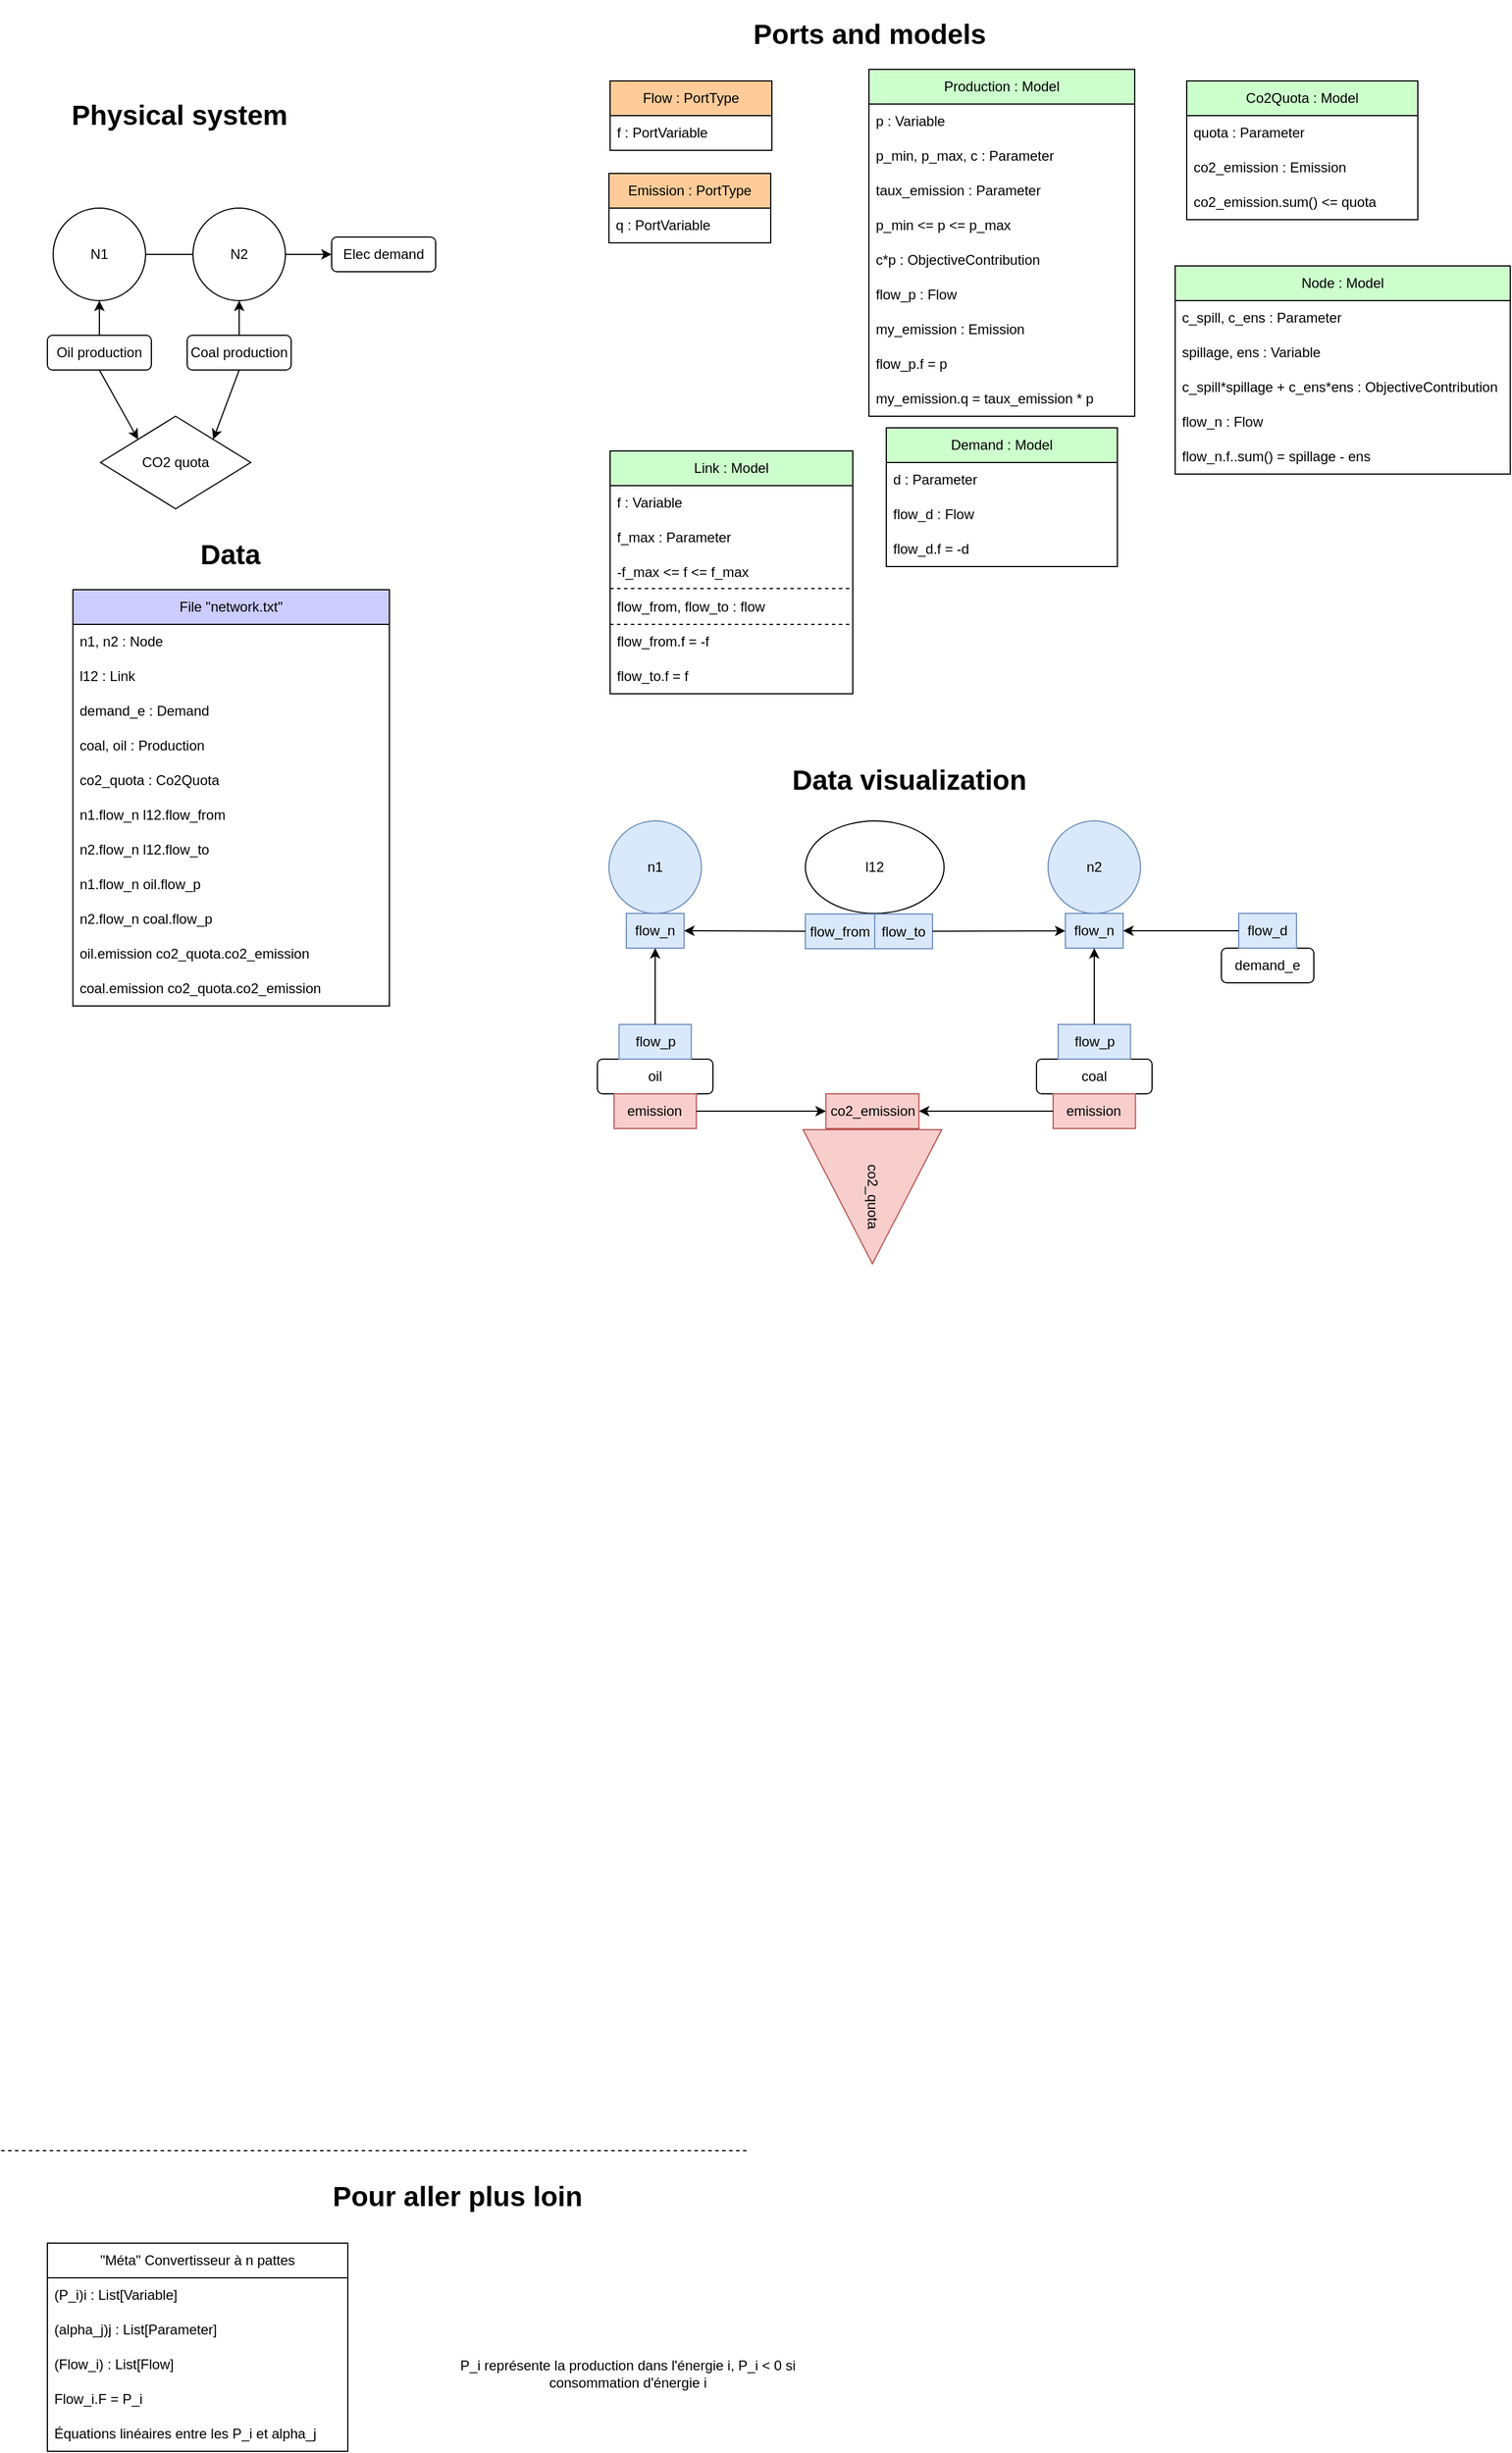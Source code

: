 <mxfile>
    <diagram id="C5RBs43oDa-KdzZeNtuy" name="Page-1">
        <mxGraphModel dx="1717" dy="2016" grid="1" gridSize="10" guides="1" tooltips="1" connect="1" arrows="1" fold="1" page="1" pageScale="1" pageWidth="827" pageHeight="1169" math="0" shadow="0">
            <root>
                <mxCell id="WIyWlLk6GJQsqaUBKTNV-0"/>
                <mxCell id="WIyWlLk6GJQsqaUBKTNV-1" parent="WIyWlLk6GJQsqaUBKTNV-0"/>
                <mxCell id="hW5n2ouBTmK9XzmkuQqM-82" value="" style="endArrow=none;dashed=1;html=1;rounded=0;" parent="WIyWlLk6GJQsqaUBKTNV-1" edge="1">
                    <mxGeometry width="50" height="50" relative="1" as="geometry">
                        <mxPoint x="54" y="1410" as="sourcePoint"/>
                        <mxPoint x="699" y="1410" as="targetPoint"/>
                    </mxGeometry>
                </mxCell>
                <mxCell id="hW5n2ouBTmK9XzmkuQqM-84" value="&quot;Méta&quot; Convertisseur à n pattes" style="swimlane;fontStyle=0;childLayout=stackLayout;horizontal=1;startSize=30;horizontalStack=0;resizeParent=1;resizeParentMax=0;resizeLast=0;collapsible=1;marginBottom=0;whiteSpace=wrap;html=1;" parent="WIyWlLk6GJQsqaUBKTNV-1" vertex="1">
                    <mxGeometry x="94" y="1490" width="260" height="180" as="geometry"/>
                </mxCell>
                <mxCell id="hW5n2ouBTmK9XzmkuQqM-85" value="(P_i)i : List[Variable]" style="text;strokeColor=none;fillColor=none;align=left;verticalAlign=middle;spacingLeft=4;spacingRight=4;overflow=hidden;points=[[0,0.5],[1,0.5]];portConstraint=eastwest;rotatable=0;whiteSpace=wrap;html=1;" parent="hW5n2ouBTmK9XzmkuQqM-84" vertex="1">
                    <mxGeometry y="30" width="260" height="30" as="geometry"/>
                </mxCell>
                <mxCell id="hW5n2ouBTmK9XzmkuQqM-86" value="(alpha_j)j : List[Parameter]" style="text;strokeColor=none;fillColor=none;align=left;verticalAlign=middle;spacingLeft=4;spacingRight=4;overflow=hidden;points=[[0,0.5],[1,0.5]];portConstraint=eastwest;rotatable=0;whiteSpace=wrap;html=1;" parent="hW5n2ouBTmK9XzmkuQqM-84" vertex="1">
                    <mxGeometry y="60" width="260" height="30" as="geometry"/>
                </mxCell>
                <mxCell id="hW5n2ouBTmK9XzmkuQqM-88" value="(Flow_i) : List[Flow]" style="text;strokeColor=none;fillColor=none;align=left;verticalAlign=middle;spacingLeft=4;spacingRight=4;overflow=hidden;points=[[0,0.5],[1,0.5]];portConstraint=eastwest;rotatable=0;whiteSpace=wrap;html=1;" parent="hW5n2ouBTmK9XzmkuQqM-84" vertex="1">
                    <mxGeometry y="90" width="260" height="30" as="geometry"/>
                </mxCell>
                <mxCell id="hW5n2ouBTmK9XzmkuQqM-91" value="Flow_i.F = P_i" style="text;strokeColor=none;fillColor=none;align=left;verticalAlign=middle;spacingLeft=4;spacingRight=4;overflow=hidden;points=[[0,0.5],[1,0.5]];portConstraint=eastwest;rotatable=0;whiteSpace=wrap;html=1;" parent="hW5n2ouBTmK9XzmkuQqM-84" vertex="1">
                    <mxGeometry y="120" width="260" height="30" as="geometry"/>
                </mxCell>
                <mxCell id="hW5n2ouBTmK9XzmkuQqM-92" value="Équations linéaires entre les P_i et alpha_j" style="text;strokeColor=none;fillColor=none;align=left;verticalAlign=middle;spacingLeft=4;spacingRight=4;overflow=hidden;points=[[0,0.5],[1,0.5]];portConstraint=eastwest;rotatable=0;whiteSpace=wrap;html=1;" parent="hW5n2ouBTmK9XzmkuQqM-84" vertex="1">
                    <mxGeometry y="150" width="260" height="30" as="geometry"/>
                </mxCell>
                <mxCell id="hW5n2ouBTmK9XzmkuQqM-93" value="P_i représente la production dans l'énergie i, P_i &amp;lt; 0 si consommation d'énergie i" style="text;html=1;strokeColor=none;fillColor=none;align=center;verticalAlign=middle;whiteSpace=wrap;rounded=0;" parent="WIyWlLk6GJQsqaUBKTNV-1" vertex="1">
                    <mxGeometry x="419" y="1565" width="355" height="75" as="geometry"/>
                </mxCell>
                <mxCell id="hW5n2ouBTmK9XzmkuQqM-100" value="&lt;h1&gt;Pour aller plus loin&lt;br&gt;&lt;/h1&gt;" style="text;html=1;strokeColor=none;fillColor=none;spacing=5;spacingTop=-20;whiteSpace=wrap;overflow=hidden;rounded=0;align=center;" parent="WIyWlLk6GJQsqaUBKTNV-1" vertex="1">
                    <mxGeometry x="324" y="1430" width="250" height="40" as="geometry"/>
                </mxCell>
                <mxCell id="11" value="&lt;font style=&quot;&quot;&gt;&lt;b style=&quot;&quot;&gt;&lt;font style=&quot;font-size: 24px;&quot;&gt;Data visualization&lt;/font&gt;&lt;br&gt;&lt;/b&gt;&lt;/font&gt;" style="text;html=1;strokeColor=none;fillColor=none;align=center;verticalAlign=middle;whiteSpace=wrap;rounded=0;" parent="WIyWlLk6GJQsqaUBKTNV-1" vertex="1">
                    <mxGeometry x="680" y="200" width="320" height="50" as="geometry"/>
                </mxCell>
                <mxCell id="57" value="N1" style="ellipse;whiteSpace=wrap;html=1;aspect=fixed;" parent="WIyWlLk6GJQsqaUBKTNV-1" vertex="1">
                    <mxGeometry x="99" y="-270" width="80" height="80" as="geometry"/>
                </mxCell>
                <mxCell id="58" value="" style="endArrow=none;html=1;exitX=1;exitY=0.5;exitDx=0;exitDy=0;entryX=0;entryY=0.5;entryDx=0;entryDy=0;" parent="WIyWlLk6GJQsqaUBKTNV-1" source="57" target="hW5n2ouBTmK9XzmkuQqM-59" edge="1">
                    <mxGeometry width="50" height="50" relative="1" as="geometry">
                        <mxPoint x="520" y="-290" as="sourcePoint"/>
                        <mxPoint x="570" y="-340" as="targetPoint"/>
                    </mxGeometry>
                </mxCell>
                <mxCell id="62" style="edgeStyle=none;html=1;entryX=0.5;entryY=1;entryDx=0;entryDy=0;" parent="WIyWlLk6GJQsqaUBKTNV-1" source="59" target="57" edge="1">
                    <mxGeometry relative="1" as="geometry"/>
                </mxCell>
                <mxCell id="65" style="edgeStyle=none;html=1;exitX=0.5;exitY=1;exitDx=0;exitDy=0;entryX=0;entryY=0;entryDx=0;entryDy=0;" parent="WIyWlLk6GJQsqaUBKTNV-1" source="59" target="64" edge="1">
                    <mxGeometry relative="1" as="geometry"/>
                </mxCell>
                <mxCell id="59" value="Oil production" style="rounded=1;whiteSpace=wrap;html=1;" parent="WIyWlLk6GJQsqaUBKTNV-1" vertex="1">
                    <mxGeometry x="94" y="-160" width="90" height="30" as="geometry"/>
                </mxCell>
                <mxCell id="64" value="CO2 quota" style="rhombus;whiteSpace=wrap;html=1;" parent="WIyWlLk6GJQsqaUBKTNV-1" vertex="1">
                    <mxGeometry x="140" y="-90" width="130" height="80" as="geometry"/>
                </mxCell>
                <mxCell id="66" style="edgeStyle=none;html=1;exitX=0.5;exitY=1;exitDx=0;exitDy=0;entryX=1;entryY=0;entryDx=0;entryDy=0;" parent="WIyWlLk6GJQsqaUBKTNV-1" source="hW5n2ouBTmK9XzmkuQqM-65" target="64" edge="1">
                    <mxGeometry relative="1" as="geometry"/>
                </mxCell>
                <mxCell id="hW5n2ouBTmK9XzmkuQqM-81" value="&lt;h1&gt;Physical system&lt;br&gt;&lt;/h1&gt;" style="text;html=1;strokeColor=none;fillColor=none;spacing=5;spacingTop=-20;whiteSpace=wrap;overflow=hidden;rounded=0;" parent="WIyWlLk6GJQsqaUBKTNV-1" vertex="1">
                    <mxGeometry x="110" y="-370" width="250" height="40" as="geometry"/>
                </mxCell>
                <mxCell id="50" value="" style="group" parent="WIyWlLk6GJQsqaUBKTNV-1" vertex="1" connectable="0">
                    <mxGeometry x="220" y="-320" width="220" height="180" as="geometry"/>
                </mxCell>
                <mxCell id="hW5n2ouBTmK9XzmkuQqM-59" value="N2" style="ellipse;whiteSpace=wrap;html=1;aspect=fixed;" parent="50" vertex="1">
                    <mxGeometry y="50" width="80" height="80" as="geometry"/>
                </mxCell>
                <mxCell id="hW5n2ouBTmK9XzmkuQqM-62" value="" style="endArrow=classic;html=1;rounded=0;exitX=1;exitY=0.5;exitDx=0;exitDy=0;entryX=0;entryY=0.5;entryDx=0;entryDy=0;" parent="50" source="hW5n2ouBTmK9XzmkuQqM-59" target="hW5n2ouBTmK9XzmkuQqM-66" edge="1">
                    <mxGeometry width="50" height="50" relative="1" as="geometry">
                        <mxPoint x="177" y="32" as="sourcePoint"/>
                        <mxPoint x="120" y="20" as="targetPoint"/>
                    </mxGeometry>
                </mxCell>
                <mxCell id="63" style="edgeStyle=none;html=1;entryX=0.5;entryY=1;entryDx=0;entryDy=0;" parent="50" source="hW5n2ouBTmK9XzmkuQqM-65" target="hW5n2ouBTmK9XzmkuQqM-59" edge="1">
                    <mxGeometry relative="1" as="geometry"/>
                </mxCell>
                <mxCell id="hW5n2ouBTmK9XzmkuQqM-65" value="Coal production" style="rounded=1;whiteSpace=wrap;html=1;" parent="50" vertex="1">
                    <mxGeometry x="-5" y="160" width="90" height="30" as="geometry"/>
                </mxCell>
                <mxCell id="hW5n2ouBTmK9XzmkuQqM-66" value="Elec demand" style="rounded=1;whiteSpace=wrap;html=1;" parent="50" vertex="1">
                    <mxGeometry x="120" y="75" width="90" height="30" as="geometry"/>
                </mxCell>
                <mxCell id="119" value="" style="group" parent="WIyWlLk6GJQsqaUBKTNV-1" vertex="1" connectable="0">
                    <mxGeometry x="570" y="260" width="620" height="385" as="geometry"/>
                </mxCell>
                <mxCell id="94" value="" style="group" parent="119" vertex="1" connectable="0">
                    <mxGeometry x="10" width="80" height="110" as="geometry"/>
                </mxCell>
                <mxCell id="92" value="n1" style="ellipse;whiteSpace=wrap;html=1;aspect=fixed;fillColor=#dae8fc;strokeColor=#6c8ebf;container=0;" parent="94" vertex="1">
                    <mxGeometry width="80" height="80" as="geometry"/>
                </mxCell>
                <mxCell id="93" value="flow_n" style="rounded=0;whiteSpace=wrap;html=1;fillColor=#dae8fc;strokeColor=#6c8ebf;container=0;" parent="94" vertex="1">
                    <mxGeometry x="15" y="80" width="50" height="30" as="geometry"/>
                </mxCell>
                <mxCell id="9" value="n2" style="ellipse;whiteSpace=wrap;html=1;aspect=fixed;fillColor=#dae8fc;strokeColor=#6c8ebf;container=0;" parent="119" vertex="1">
                    <mxGeometry x="390" width="80" height="80" as="geometry"/>
                </mxCell>
                <mxCell id="10" value="flow_n" style="rounded=0;whiteSpace=wrap;html=1;fillColor=#dae8fc;strokeColor=#6c8ebf;container=0;" parent="119" vertex="1">
                    <mxGeometry x="405" y="80" width="50" height="30" as="geometry"/>
                </mxCell>
                <mxCell id="99" value="" style="group" parent="119" vertex="1" connectable="0">
                    <mxGeometry x="540" y="80" width="80" height="60" as="geometry"/>
                </mxCell>
                <mxCell id="35" value="demand_e" style="rounded=1;whiteSpace=wrap;html=1;container=0;" parent="99" vertex="1">
                    <mxGeometry y="30" width="80" height="30" as="geometry"/>
                </mxCell>
                <mxCell id="36" value="flow_d" style="rounded=0;whiteSpace=wrap;html=1;fillColor=#dae8fc;strokeColor=#6c8ebf;container=0;" parent="99" vertex="1">
                    <mxGeometry x="15" width="50" height="30" as="geometry"/>
                </mxCell>
                <mxCell id="103" value="" style="group" parent="119" vertex="1" connectable="0">
                    <mxGeometry x="180" width="120" height="110.5" as="geometry"/>
                </mxCell>
                <mxCell id="104" value="l12" style="ellipse;whiteSpace=wrap;html=1;container=0;" parent="103" vertex="1">
                    <mxGeometry width="120" height="80" as="geometry"/>
                </mxCell>
                <mxCell id="105" value="" style="group;fillColor=#f8cecc;strokeColor=#b85450;container=0;" parent="103" vertex="1" connectable="0">
                    <mxGeometry x="10" y="80.5" width="100" height="30" as="geometry"/>
                </mxCell>
                <mxCell id="106" value="flow_from" style="rounded=0;whiteSpace=wrap;html=1;fillColor=#dae8fc;strokeColor=#6c8ebf;container=0;" parent="103" vertex="1">
                    <mxGeometry y="80.5" width="60" height="30" as="geometry"/>
                </mxCell>
                <mxCell id="107" value="flow_to" style="rounded=0;whiteSpace=wrap;html=1;fillColor=#dae8fc;strokeColor=#6c8ebf;container=0;" parent="103" vertex="1">
                    <mxGeometry x="60" y="80.5" width="50" height="30" as="geometry"/>
                </mxCell>
                <mxCell id="112" value="" style="group" parent="119" vertex="1" connectable="0">
                    <mxGeometry x="380" y="176" width="100" height="90" as="geometry"/>
                </mxCell>
                <mxCell id="96" value="" style="group" parent="112" vertex="1" connectable="0">
                    <mxGeometry width="100" height="60" as="geometry"/>
                </mxCell>
                <mxCell id="97" value="coal" style="rounded=1;whiteSpace=wrap;html=1;container=0;" parent="96" vertex="1">
                    <mxGeometry y="30" width="100" height="30" as="geometry"/>
                </mxCell>
                <mxCell id="98" value="flow_p" style="rounded=0;whiteSpace=wrap;html=1;fillColor=#dae8fc;strokeColor=#6c8ebf;container=0;" parent="96" vertex="1">
                    <mxGeometry x="18.75" width="62.5" height="30" as="geometry"/>
                </mxCell>
                <mxCell id="115" value="emission" style="rounded=0;whiteSpace=wrap;html=1;fillColor=#f8cecc;strokeColor=#b85450;container=0;" parent="112" vertex="1">
                    <mxGeometry x="14.38" y="60" width="71.25" height="30" as="geometry"/>
                </mxCell>
                <mxCell id="113" value="" style="group" parent="119" vertex="1" connectable="0">
                    <mxGeometry y="176" width="100" height="90" as="geometry"/>
                </mxCell>
                <mxCell id="95" value="" style="group" parent="113" vertex="1" connectable="0">
                    <mxGeometry width="100" height="60" as="geometry"/>
                </mxCell>
                <mxCell id="30" value="oil" style="rounded=1;whiteSpace=wrap;html=1;container=0;" parent="95" vertex="1">
                    <mxGeometry y="30" width="100" height="30" as="geometry"/>
                </mxCell>
                <mxCell id="31" value="flow_p" style="rounded=0;whiteSpace=wrap;html=1;fillColor=#dae8fc;strokeColor=#6c8ebf;container=0;" parent="95" vertex="1">
                    <mxGeometry x="18.75" width="62.5" height="30" as="geometry"/>
                </mxCell>
                <mxCell id="110" value="emission" style="rounded=0;whiteSpace=wrap;html=1;fillColor=#f8cecc;strokeColor=#b85450;container=0;" parent="113" vertex="1">
                    <mxGeometry x="14.38" y="60" width="71.25" height="30" as="geometry"/>
                </mxCell>
                <mxCell id="116" value="" style="group" parent="119" vertex="1" connectable="0">
                    <mxGeometry x="180" y="230" width="131" height="155" as="geometry"/>
                </mxCell>
                <mxCell id="114" value="co2_quota" style="triangle;whiteSpace=wrap;html=1;rotation=90;fillColor=#f8cecc;strokeColor=#b85450;" parent="116" vertex="1">
                    <mxGeometry y="35" width="116" height="120" as="geometry"/>
                </mxCell>
                <mxCell id="111" value="co2_emission" style="rounded=0;whiteSpace=wrap;html=1;fillColor=#f8cecc;strokeColor=#b85450;container=0;" parent="116" vertex="1">
                    <mxGeometry x="17.722" y="6" width="80.556" height="30" as="geometry"/>
                </mxCell>
                <mxCell id="188" style="edgeStyle=none;html=1;entryX=1;entryY=0.5;entryDx=0;entryDy=0;" parent="119" source="106" target="93" edge="1">
                    <mxGeometry relative="1" as="geometry"/>
                </mxCell>
                <mxCell id="190" style="edgeStyle=none;html=1;entryX=0.5;entryY=1;entryDx=0;entryDy=0;" parent="119" source="31" target="93" edge="1">
                    <mxGeometry relative="1" as="geometry"/>
                </mxCell>
                <mxCell id="192" style="edgeStyle=none;html=1;exitX=1;exitY=0.5;exitDx=0;exitDy=0;entryX=0;entryY=0.5;entryDx=0;entryDy=0;" parent="119" source="110" target="111" edge="1">
                    <mxGeometry relative="1" as="geometry">
                        <mxPoint x="140" y="280" as="targetPoint"/>
                    </mxGeometry>
                </mxCell>
                <mxCell id="193" style="edgeStyle=none;html=1;entryX=1;entryY=0.5;entryDx=0;entryDy=0;" parent="119" source="115" target="111" edge="1">
                    <mxGeometry relative="1" as="geometry"/>
                </mxCell>
                <mxCell id="195" style="edgeStyle=none;html=1;entryX=1;entryY=0.5;entryDx=0;entryDy=0;" parent="119" source="36" target="10" edge="1">
                    <mxGeometry relative="1" as="geometry"/>
                </mxCell>
                <mxCell id="196" value="" style="edgeStyle=none;html=1;" parent="119" source="98" target="10" edge="1">
                    <mxGeometry relative="1" as="geometry"/>
                </mxCell>
                <mxCell id="197" value="" style="edgeStyle=none;html=1;" parent="119" source="107" target="10" edge="1">
                    <mxGeometry relative="1" as="geometry"/>
                </mxCell>
                <mxCell id="hW5n2ouBTmK9XzmkuQqM-79" value="&lt;h1&gt;Ports and models&lt;br&gt;&lt;/h1&gt;" style="text;html=1;strokeColor=none;fillColor=none;spacing=5;spacingTop=-20;whiteSpace=wrap;overflow=hidden;rounded=0;" parent="WIyWlLk6GJQsqaUBKTNV-1" vertex="1">
                    <mxGeometry x="700" y="-440" width="250" height="40" as="geometry"/>
                </mxCell>
                <mxCell id="133" value="" style="group" parent="WIyWlLk6GJQsqaUBKTNV-1" vertex="1" connectable="0">
                    <mxGeometry x="581" y="-380" width="699" height="540" as="geometry"/>
                </mxCell>
                <mxCell id="145" value="Flow : PortType" style="swimlane;fontStyle=0;childLayout=stackLayout;horizontal=1;startSize=30;horizontalStack=0;resizeParent=1;resizeParentMax=0;resizeLast=0;collapsible=1;marginBottom=0;whiteSpace=wrap;html=1;fillColor=#FFCC99;" parent="133" vertex="1">
                    <mxGeometry width="140" height="60" as="geometry"/>
                </mxCell>
                <mxCell id="146" value="f : PortVariable" style="text;strokeColor=none;fillColor=none;align=left;verticalAlign=middle;spacingLeft=4;spacingRight=4;overflow=hidden;points=[[0,0.5],[1,0.5]];portConstraint=eastwest;rotatable=0;whiteSpace=wrap;html=1;" parent="145" vertex="1">
                    <mxGeometry y="30" width="140" height="30" as="geometry"/>
                </mxCell>
                <mxCell id="172" value="Emission : PortType" style="swimlane;fontStyle=0;childLayout=stackLayout;horizontal=1;startSize=30;horizontalStack=0;resizeParent=1;resizeParentMax=0;resizeLast=0;collapsible=1;marginBottom=0;whiteSpace=wrap;html=1;fillColor=#FFCC99;" parent="133" vertex="1">
                    <mxGeometry x="-1" y="80" width="140" height="60" as="geometry"/>
                </mxCell>
                <mxCell id="173" value="q : PortVariable" style="text;strokeColor=none;fillColor=none;align=left;verticalAlign=middle;spacingLeft=4;spacingRight=4;overflow=hidden;points=[[0,0.5],[1,0.5]];portConstraint=eastwest;rotatable=0;whiteSpace=wrap;html=1;" parent="172" vertex="1">
                    <mxGeometry y="30" width="140" height="30" as="geometry"/>
                </mxCell>
                <mxCell id="174" value="Link : Model" style="swimlane;fontStyle=0;childLayout=stackLayout;horizontal=1;startSize=30;horizontalStack=0;resizeParent=1;resizeParentMax=0;resizeLast=0;collapsible=1;marginBottom=0;whiteSpace=wrap;html=1;fillColor=#CCFFCC;" parent="133" vertex="1">
                    <mxGeometry y="320" width="210" height="210" as="geometry"/>
                </mxCell>
                <mxCell id="175" value="f : Variable" style="text;strokeColor=none;fillColor=none;align=left;verticalAlign=middle;spacingLeft=4;spacingRight=4;overflow=hidden;points=[[0,0.5],[1,0.5]];portConstraint=eastwest;rotatable=0;whiteSpace=wrap;html=1;" parent="174" vertex="1">
                    <mxGeometry y="30" width="210" height="30" as="geometry"/>
                </mxCell>
                <mxCell id="176" value="f_max : Parameter" style="text;strokeColor=none;fillColor=none;align=left;verticalAlign=middle;spacingLeft=4;spacingRight=4;overflow=hidden;points=[[0,0.5],[1,0.5]];portConstraint=eastwest;rotatable=0;whiteSpace=wrap;html=1;" parent="174" vertex="1">
                    <mxGeometry y="60" width="210" height="30" as="geometry"/>
                </mxCell>
                <mxCell id="177" value="-f_max &amp;lt;= f &amp;lt;= f_max" style="text;strokeColor=none;fillColor=none;align=left;verticalAlign=middle;spacingLeft=4;spacingRight=4;overflow=hidden;points=[[0,0.5],[1,0.5]];portConstraint=eastwest;rotatable=0;whiteSpace=wrap;html=1;" parent="174" vertex="1">
                    <mxGeometry y="90" width="210" height="30" as="geometry"/>
                </mxCell>
                <mxCell id="178" value="flow_from, flow_to : flow" style="text;strokeColor=none;fillColor=none;align=left;verticalAlign=middle;spacingLeft=4;spacingRight=4;overflow=hidden;points=[[0,0.5],[1,0.5]];portConstraint=eastwest;rotatable=0;whiteSpace=wrap;html=1;" parent="174" vertex="1">
                    <mxGeometry y="120" width="210" height="30" as="geometry"/>
                </mxCell>
                <mxCell id="179" value="" style="endArrow=none;dashed=1;html=1;rounded=0;exitX=0;exitY=0.5;exitDx=0;exitDy=0;entryX=1;entryY=0.5;entryDx=0;entryDy=0;" parent="174" edge="1">
                    <mxGeometry width="50" height="50" relative="1" as="geometry">
                        <mxPoint y="150" as="sourcePoint"/>
                        <mxPoint x="210" y="150" as="targetPoint"/>
                    </mxGeometry>
                </mxCell>
                <mxCell id="180" value="flow_from.f = -f" style="text;strokeColor=none;fillColor=none;align=left;verticalAlign=middle;spacingLeft=4;spacingRight=4;overflow=hidden;points=[[0,0.5],[1,0.5]];portConstraint=eastwest;rotatable=0;whiteSpace=wrap;html=1;" parent="174" vertex="1">
                    <mxGeometry y="150" width="210" height="30" as="geometry"/>
                </mxCell>
                <mxCell id="181" value="" style="endArrow=none;dashed=1;html=1;rounded=0;exitX=0;exitY=0.5;exitDx=0;exitDy=0;entryX=1;entryY=0.5;entryDx=0;entryDy=0;" parent="174" edge="1">
                    <mxGeometry width="50" height="50" relative="1" as="geometry">
                        <mxPoint y="119" as="sourcePoint"/>
                        <mxPoint x="210" y="119" as="targetPoint"/>
                    </mxGeometry>
                </mxCell>
                <mxCell id="182" value="flow_to.f = f" style="text;strokeColor=none;fillColor=none;align=left;verticalAlign=middle;spacingLeft=4;spacingRight=4;overflow=hidden;points=[[0,0.5],[1,0.5]];portConstraint=eastwest;rotatable=0;whiteSpace=wrap;html=1;" parent="174" vertex="1">
                    <mxGeometry y="180" width="210" height="30" as="geometry"/>
                </mxCell>
                <mxCell id="159" value="Demand : Model" style="swimlane;fontStyle=0;childLayout=stackLayout;horizontal=1;startSize=30;horizontalStack=0;resizeParent=1;resizeParentMax=0;resizeLast=0;collapsible=1;marginBottom=0;whiteSpace=wrap;html=1;fillColor=#CCFFCC;fontColor=#000000;" parent="133" vertex="1">
                    <mxGeometry x="239" y="300" width="200" height="120" as="geometry"/>
                </mxCell>
                <mxCell id="160" value="d : Parameter" style="text;strokeColor=none;fillColor=none;align=left;verticalAlign=middle;spacingLeft=4;spacingRight=4;overflow=hidden;points=[[0,0.5],[1,0.5]];portConstraint=eastwest;rotatable=0;whiteSpace=wrap;html=1;" parent="159" vertex="1">
                    <mxGeometry y="30" width="200" height="30" as="geometry"/>
                </mxCell>
                <mxCell id="161" value="flow_d : Flow" style="text;strokeColor=none;fillColor=none;align=left;verticalAlign=middle;spacingLeft=4;spacingRight=4;overflow=hidden;points=[[0,0.5],[1,0.5]];portConstraint=eastwest;rotatable=0;whiteSpace=wrap;html=1;" parent="159" vertex="1">
                    <mxGeometry y="60" width="200" height="30" as="geometry"/>
                </mxCell>
                <mxCell id="162" value="flow_d.f = -d" style="text;strokeColor=none;fillColor=none;align=left;verticalAlign=middle;spacingLeft=4;spacingRight=4;overflow=hidden;points=[[0,0.5],[1,0.5]];portConstraint=eastwest;rotatable=0;whiteSpace=wrap;html=1;" parent="159" vertex="1">
                    <mxGeometry y="90" width="200" height="30" as="geometry"/>
                </mxCell>
                <mxCell id="183" value="Co2Quota : Model" style="swimlane;fontStyle=0;childLayout=stackLayout;horizontal=1;startSize=30;horizontalStack=0;resizeParent=1;resizeParentMax=0;resizeLast=0;collapsible=1;marginBottom=0;whiteSpace=wrap;html=1;fillColor=#CCFFCC;" parent="133" vertex="1">
                    <mxGeometry x="499" width="200" height="120" as="geometry"/>
                </mxCell>
                <mxCell id="184" value="quota : Parameter" style="text;strokeColor=none;fillColor=none;align=left;verticalAlign=middle;spacingLeft=4;spacingRight=4;overflow=hidden;points=[[0,0.5],[1,0.5]];portConstraint=eastwest;rotatable=0;whiteSpace=wrap;html=1;" parent="183" vertex="1">
                    <mxGeometry y="30" width="200" height="30" as="geometry"/>
                </mxCell>
                <mxCell id="185" value="co2_emission : Emission" style="text;strokeColor=none;fillColor=none;align=left;verticalAlign=middle;spacingLeft=4;spacingRight=4;overflow=hidden;points=[[0,0.5],[1,0.5]];portConstraint=eastwest;rotatable=0;whiteSpace=wrap;html=1;" parent="183" vertex="1">
                    <mxGeometry y="60" width="200" height="30" as="geometry"/>
                </mxCell>
                <mxCell id="186" value="co2_emission.sum() &amp;lt;= quota" style="text;strokeColor=none;fillColor=none;align=left;verticalAlign=middle;spacingLeft=4;spacingRight=4;overflow=hidden;points=[[0,0.5],[1,0.5]];portConstraint=eastwest;rotatable=0;whiteSpace=wrap;html=1;" parent="183" vertex="1">
                    <mxGeometry y="90" width="200" height="30" as="geometry"/>
                </mxCell>
                <mxCell id="198" value="Node : Model" style="swimlane;fontStyle=0;childLayout=stackLayout;horizontal=1;startSize=30;horizontalStack=0;resizeParent=1;resizeParentMax=0;resizeLast=0;collapsible=1;marginBottom=0;whiteSpace=wrap;html=1;fillColor=#CCFFCC;fontColor=#000000;" vertex="1" parent="133">
                    <mxGeometry x="489" y="160" width="290" height="180" as="geometry"/>
                </mxCell>
                <mxCell id="199" value="c_spill, c_ens : Parameter" style="text;strokeColor=none;fillColor=none;align=left;verticalAlign=middle;spacingLeft=4;spacingRight=4;overflow=hidden;points=[[0,0.5],[1,0.5]];portConstraint=eastwest;rotatable=0;whiteSpace=wrap;html=1;" vertex="1" parent="198">
                    <mxGeometry y="30" width="290" height="30" as="geometry"/>
                </mxCell>
                <mxCell id="200" value="spillage, ens : Variable" style="text;strokeColor=none;fillColor=none;align=left;verticalAlign=middle;spacingLeft=4;spacingRight=4;overflow=hidden;points=[[0,0.5],[1,0.5]];portConstraint=eastwest;rotatable=0;whiteSpace=wrap;html=1;" vertex="1" parent="198">
                    <mxGeometry y="60" width="290" height="30" as="geometry"/>
                </mxCell>
                <mxCell id="201" value="c_spill*spillage + c_ens*ens : ObjectiveContribution" style="text;strokeColor=none;fillColor=none;align=left;verticalAlign=middle;spacingLeft=4;spacingRight=4;overflow=hidden;points=[[0,0.5],[1,0.5]];portConstraint=eastwest;rotatable=0;whiteSpace=wrap;html=1;" vertex="1" parent="198">
                    <mxGeometry y="90" width="290" height="30" as="geometry"/>
                </mxCell>
                <mxCell id="202" value="flow_n : Flow" style="text;strokeColor=none;fillColor=none;align=left;verticalAlign=middle;spacingLeft=4;spacingRight=4;overflow=hidden;points=[[0,0.5],[1,0.5]];portConstraint=eastwest;rotatable=0;whiteSpace=wrap;html=1;" vertex="1" parent="198">
                    <mxGeometry y="120" width="290" height="30" as="geometry"/>
                </mxCell>
                <mxCell id="203" value="flow_n.f..sum() = spillage - ens" style="text;strokeColor=none;fillColor=none;align=left;verticalAlign=middle;spacingLeft=4;spacingRight=4;overflow=hidden;points=[[0,0.5],[1,0.5]];portConstraint=eastwest;rotatable=0;whiteSpace=wrap;html=1;" vertex="1" parent="198">
                    <mxGeometry y="150" width="290" height="30" as="geometry"/>
                </mxCell>
                <mxCell id="204" value="Production : Model" style="swimlane;fontStyle=0;childLayout=stackLayout;horizontal=1;startSize=30;horizontalStack=0;resizeParent=1;resizeParentMax=0;resizeLast=0;collapsible=1;marginBottom=0;whiteSpace=wrap;html=1;fillColor=#CCFFCC;fontColor=#000000;" vertex="1" parent="133">
                    <mxGeometry x="224" y="-10" width="230" height="300" as="geometry"/>
                </mxCell>
                <mxCell id="205" value="p : Variable" style="text;strokeColor=none;fillColor=none;align=left;verticalAlign=middle;spacingLeft=4;spacingRight=4;overflow=hidden;points=[[0,0.5],[1,0.5]];portConstraint=eastwest;rotatable=0;whiteSpace=wrap;html=1;" vertex="1" parent="204">
                    <mxGeometry y="30" width="230" height="30" as="geometry"/>
                </mxCell>
                <mxCell id="206" value="p_min, p_max, c : Parameter" style="text;strokeColor=none;fillColor=none;align=left;verticalAlign=middle;spacingLeft=4;spacingRight=4;overflow=hidden;points=[[0,0.5],[1,0.5]];portConstraint=eastwest;rotatable=0;whiteSpace=wrap;html=1;" vertex="1" parent="204">
                    <mxGeometry y="60" width="230" height="30" as="geometry"/>
                </mxCell>
                <mxCell id="207" value="taux_emission : Parameter" style="text;strokeColor=none;fillColor=none;align=left;verticalAlign=middle;spacingLeft=4;spacingRight=4;overflow=hidden;points=[[0,0.5],[1,0.5]];portConstraint=eastwest;rotatable=0;whiteSpace=wrap;html=1;" vertex="1" parent="204">
                    <mxGeometry y="90" width="230" height="30" as="geometry"/>
                </mxCell>
                <mxCell id="208" value="p_min &amp;lt;= p &amp;lt;= p_max" style="text;strokeColor=none;fillColor=none;align=left;verticalAlign=middle;spacingLeft=4;spacingRight=4;overflow=hidden;points=[[0,0.5],[1,0.5]];portConstraint=eastwest;rotatable=0;whiteSpace=wrap;html=1;" vertex="1" parent="204">
                    <mxGeometry y="120" width="230" height="30" as="geometry"/>
                </mxCell>
                <mxCell id="209" value="c*p : ObjectiveContribution" style="text;strokeColor=none;fillColor=none;align=left;verticalAlign=middle;spacingLeft=4;spacingRight=4;overflow=hidden;points=[[0,0.5],[1,0.5]];portConstraint=eastwest;rotatable=0;whiteSpace=wrap;html=1;" vertex="1" parent="204">
                    <mxGeometry y="150" width="230" height="30" as="geometry"/>
                </mxCell>
                <mxCell id="210" value="flow_p : Flow" style="text;strokeColor=none;fillColor=none;align=left;verticalAlign=middle;spacingLeft=4;spacingRight=4;overflow=hidden;points=[[0,0.5],[1,0.5]];portConstraint=eastwest;rotatable=0;whiteSpace=wrap;html=1;" vertex="1" parent="204">
                    <mxGeometry y="180" width="230" height="30" as="geometry"/>
                </mxCell>
                <mxCell id="211" value="my_emission : Emission" style="text;strokeColor=none;fillColor=none;align=left;verticalAlign=middle;spacingLeft=4;spacingRight=4;overflow=hidden;points=[[0,0.5],[1,0.5]];portConstraint=eastwest;rotatable=0;whiteSpace=wrap;html=1;" vertex="1" parent="204">
                    <mxGeometry y="210" width="230" height="30" as="geometry"/>
                </mxCell>
                <mxCell id="212" value="flow_p.f = p" style="text;strokeColor=none;fillColor=none;align=left;verticalAlign=middle;spacingLeft=4;spacingRight=4;overflow=hidden;points=[[0,0.5],[1,0.5]];portConstraint=eastwest;rotatable=0;whiteSpace=wrap;html=1;" vertex="1" parent="204">
                    <mxGeometry y="240" width="230" height="30" as="geometry"/>
                </mxCell>
                <mxCell id="213" value="my_emission.q = taux_emission * p" style="text;strokeColor=none;fillColor=none;align=left;verticalAlign=middle;spacingLeft=4;spacingRight=4;overflow=hidden;points=[[0,0.5],[1,0.5]];portConstraint=eastwest;rotatable=0;whiteSpace=wrap;html=1;" vertex="1" parent="204">
                    <mxGeometry y="270" width="230" height="30" as="geometry"/>
                </mxCell>
                <mxCell id="hW5n2ouBTmK9XzmkuQqM-36" value="File &quot;network.txt&quot;" style="swimlane;fontStyle=0;childLayout=stackLayout;horizontal=1;startSize=30;horizontalStack=0;resizeParent=1;resizeParentMax=0;resizeLast=0;collapsible=1;marginBottom=0;whiteSpace=wrap;html=1;container=0;fillColor=#CCCCFF;" parent="WIyWlLk6GJQsqaUBKTNV-1" vertex="1">
                    <mxGeometry x="116.11" y="60" width="273.89" height="360" as="geometry"/>
                </mxCell>
                <mxCell id="hW5n2ouBTmK9XzmkuQqM-40" value="n1, n2 : Node" style="text;strokeColor=none;fillColor=none;align=left;verticalAlign=middle;spacingLeft=4;spacingRight=4;overflow=hidden;points=[[0,0.5],[1,0.5]];portConstraint=eastwest;rotatable=0;whiteSpace=wrap;html=1;container=0;" parent="hW5n2ouBTmK9XzmkuQqM-36" vertex="1">
                    <mxGeometry y="30" width="273.89" height="30" as="geometry"/>
                </mxCell>
                <mxCell id="139" value="l12 : Link" style="text;strokeColor=none;fillColor=none;align=left;verticalAlign=middle;spacingLeft=4;spacingRight=4;overflow=hidden;points=[[0,0.5],[1,0.5]];portConstraint=eastwest;rotatable=0;whiteSpace=wrap;html=1;container=0;" parent="hW5n2ouBTmK9XzmkuQqM-36" vertex="1">
                    <mxGeometry y="60" width="273.89" height="30" as="geometry"/>
                </mxCell>
                <mxCell id="hW5n2ouBTmK9XzmkuQqM-44" value="demand_e : Demand" style="text;strokeColor=none;fillColor=none;align=left;verticalAlign=middle;spacingLeft=4;spacingRight=4;overflow=hidden;points=[[0,0.5],[1,0.5]];portConstraint=eastwest;rotatable=0;whiteSpace=wrap;html=1;container=0;" parent="hW5n2ouBTmK9XzmkuQqM-36" vertex="1">
                    <mxGeometry y="90" width="273.89" height="30" as="geometry"/>
                </mxCell>
                <mxCell id="hW5n2ouBTmK9XzmkuQqM-41" value="coal, oil : Production" style="text;strokeColor=none;fillColor=none;align=left;verticalAlign=middle;spacingLeft=4;spacingRight=4;overflow=hidden;points=[[0,0.5],[1,0.5]];portConstraint=eastwest;rotatable=0;whiteSpace=wrap;html=1;container=0;" parent="hW5n2ouBTmK9XzmkuQqM-36" vertex="1">
                    <mxGeometry y="120" width="273.89" height="30" as="geometry"/>
                </mxCell>
                <mxCell id="142" value="co2_quota : Co2Quota" style="text;strokeColor=none;fillColor=none;align=left;verticalAlign=middle;spacingLeft=4;spacingRight=4;overflow=hidden;points=[[0,0.5],[1,0.5]];portConstraint=eastwest;rotatable=0;whiteSpace=wrap;html=1;container=0;" parent="hW5n2ouBTmK9XzmkuQqM-36" vertex="1">
                    <mxGeometry y="150" width="273.89" height="30" as="geometry"/>
                </mxCell>
                <mxCell id="hW5n2ouBTmK9XzmkuQqM-47" value="n1.flow_n l12.flow_from" style="text;strokeColor=none;fillColor=none;align=left;verticalAlign=middle;spacingLeft=4;spacingRight=4;overflow=hidden;points=[[0,0.5],[1,0.5]];portConstraint=eastwest;rotatable=0;whiteSpace=wrap;html=1;container=0;" parent="hW5n2ouBTmK9XzmkuQqM-36" vertex="1">
                    <mxGeometry y="180" width="273.89" height="30" as="geometry"/>
                </mxCell>
                <mxCell id="hW5n2ouBTmK9XzmkuQqM-48" value="n2.flow_n l12.flow_to" style="text;strokeColor=none;fillColor=none;align=left;verticalAlign=middle;spacingLeft=4;spacingRight=4;overflow=hidden;points=[[0,0.5],[1,0.5]];portConstraint=eastwest;rotatable=0;whiteSpace=wrap;html=1;container=0;" parent="hW5n2ouBTmK9XzmkuQqM-36" vertex="1">
                    <mxGeometry y="210" width="273.89" height="30" as="geometry"/>
                </mxCell>
                <mxCell id="141" value="n1.flow_n oil.flow_p" style="text;strokeColor=none;fillColor=none;align=left;verticalAlign=middle;spacingLeft=4;spacingRight=4;overflow=hidden;points=[[0,0.5],[1,0.5]];portConstraint=eastwest;rotatable=0;whiteSpace=wrap;html=1;container=0;" parent="hW5n2ouBTmK9XzmkuQqM-36" vertex="1">
                    <mxGeometry y="240" width="273.89" height="30" as="geometry"/>
                </mxCell>
                <mxCell id="140" value="n2.flow_n coal.flow_p" style="text;strokeColor=none;fillColor=none;align=left;verticalAlign=middle;spacingLeft=4;spacingRight=4;overflow=hidden;points=[[0,0.5],[1,0.5]];portConstraint=eastwest;rotatable=0;whiteSpace=wrap;html=1;container=0;" parent="hW5n2ouBTmK9XzmkuQqM-36" vertex="1">
                    <mxGeometry y="270" width="273.89" height="30" as="geometry"/>
                </mxCell>
                <mxCell id="143" value="oil.emission co2_quota.co2_emission" style="text;strokeColor=none;fillColor=none;align=left;verticalAlign=middle;spacingLeft=4;spacingRight=4;overflow=hidden;points=[[0,0.5],[1,0.5]];portConstraint=eastwest;rotatable=0;whiteSpace=wrap;html=1;container=0;" parent="hW5n2ouBTmK9XzmkuQqM-36" vertex="1">
                    <mxGeometry y="300" width="273.89" height="30" as="geometry"/>
                </mxCell>
                <mxCell id="187" value="coal.emission co2_quota.co2_emission" style="text;strokeColor=none;fillColor=none;align=left;verticalAlign=middle;spacingLeft=4;spacingRight=4;overflow=hidden;points=[[0,0.5],[1,0.5]];portConstraint=eastwest;rotatable=0;whiteSpace=wrap;html=1;container=0;" parent="hW5n2ouBTmK9XzmkuQqM-36" vertex="1">
                    <mxGeometry y="330" width="273.89" height="30" as="geometry"/>
                </mxCell>
                <mxCell id="hW5n2ouBTmK9XzmkuQqM-80" value="&lt;h1&gt;Data&lt;br&gt;&lt;/h1&gt;" style="text;html=1;strokeColor=none;fillColor=none;spacing=5;spacingTop=-20;whiteSpace=wrap;overflow=hidden;rounded=0;align=center;container=0;" parent="WIyWlLk6GJQsqaUBKTNV-1" vertex="1">
                    <mxGeometry x="180.622" y="10" width="143.382" height="40" as="geometry"/>
                </mxCell>
            </root>
        </mxGraphModel>
    </diagram>
</mxfile>